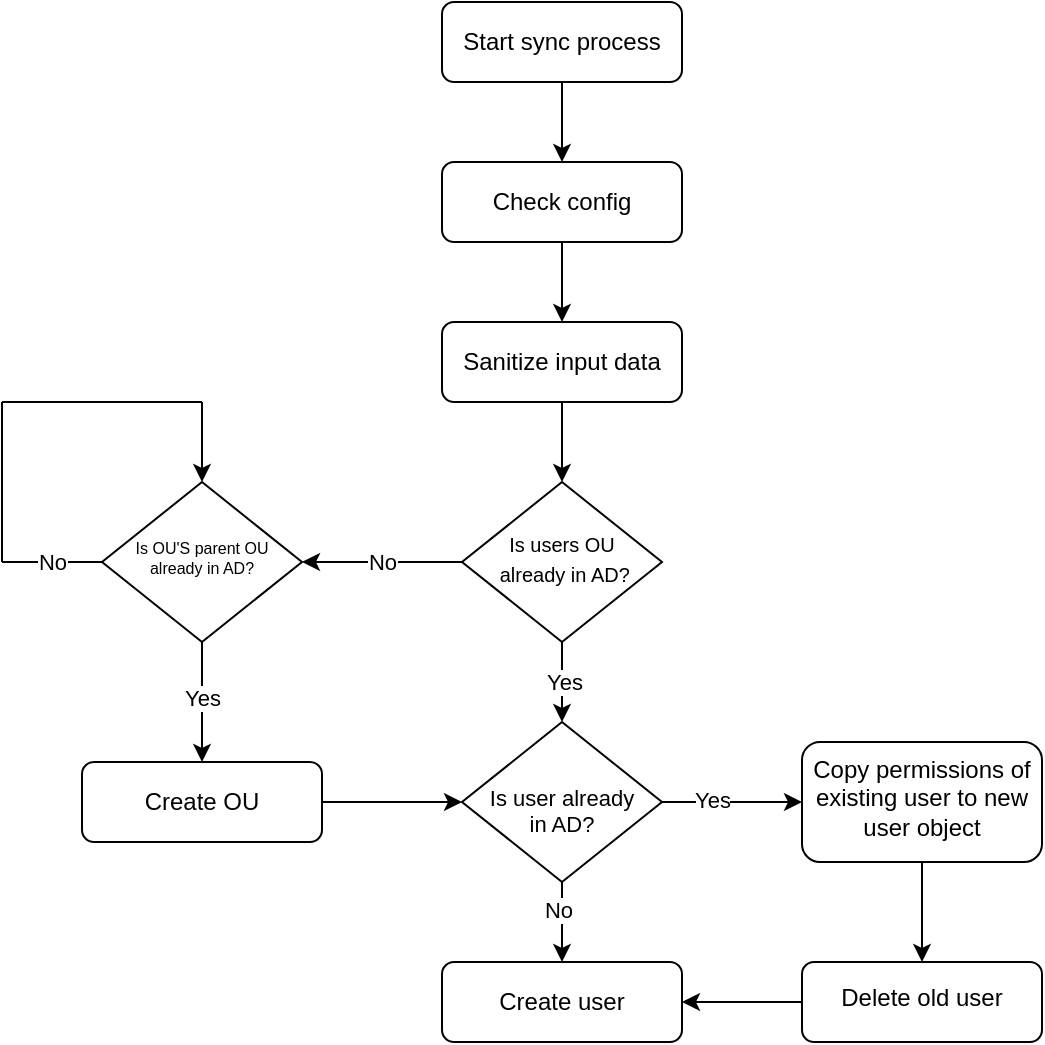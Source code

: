 <mxfile version="24.7.6">
  <diagram id="C5RBs43oDa-KdzZeNtuy" name="Page-1">
    <mxGraphModel dx="794" dy="515" grid="1" gridSize="10" guides="1" tooltips="1" connect="1" arrows="1" fold="1" page="1" pageScale="1" pageWidth="1169" pageHeight="827" math="0" shadow="0">
      <root>
        <mxCell id="WIyWlLk6GJQsqaUBKTNV-0" />
        <mxCell id="WIyWlLk6GJQsqaUBKTNV-1" parent="WIyWlLk6GJQsqaUBKTNV-0" />
        <mxCell id="E1JjQikFOwez6qDgKbT3-13" value="" style="edgeStyle=orthogonalEdgeStyle;rounded=0;orthogonalLoop=1;jettySize=auto;html=1;" parent="WIyWlLk6GJQsqaUBKTNV-1" source="WIyWlLk6GJQsqaUBKTNV-3" target="E1JjQikFOwez6qDgKbT3-12" edge="1">
          <mxGeometry relative="1" as="geometry" />
        </mxCell>
        <mxCell id="WIyWlLk6GJQsqaUBKTNV-3" value="Start sync process" style="rounded=1;whiteSpace=wrap;html=1;fontSize=12;glass=0;strokeWidth=1;shadow=0;" parent="WIyWlLk6GJQsqaUBKTNV-1" vertex="1">
          <mxGeometry x="550" y="20" width="120" height="40" as="geometry" />
        </mxCell>
        <mxCell id="5lyKl6DLMmzoOjCNzCt0-8" style="edgeStyle=orthogonalEdgeStyle;rounded=0;orthogonalLoop=1;jettySize=auto;html=1;entryX=0.5;entryY=0;entryDx=0;entryDy=0;" parent="WIyWlLk6GJQsqaUBKTNV-1" edge="1">
          <mxGeometry relative="1" as="geometry">
            <mxPoint x="610" y="190" as="sourcePoint" />
            <mxPoint x="610.0" y="260.0" as="targetPoint" />
          </mxGeometry>
        </mxCell>
        <mxCell id="5lyKl6DLMmzoOjCNzCt0-0" value="Sanitize input data" style="rounded=1;whiteSpace=wrap;html=1;fontSize=12;glass=0;strokeWidth=1;shadow=0;" parent="WIyWlLk6GJQsqaUBKTNV-1" vertex="1">
          <mxGeometry x="550" y="180" width="120" height="40" as="geometry" />
        </mxCell>
        <mxCell id="5lyKl6DLMmzoOjCNzCt0-17" value="No" style="edgeStyle=orthogonalEdgeStyle;rounded=0;orthogonalLoop=1;jettySize=auto;html=1;" parent="WIyWlLk6GJQsqaUBKTNV-1" source="5lyKl6DLMmzoOjCNzCt0-14" target="5lyKl6DLMmzoOjCNzCt0-16" edge="1">
          <mxGeometry relative="1" as="geometry" />
        </mxCell>
        <mxCell id="5lyKl6DLMmzoOjCNzCt0-32" value="" style="edgeStyle=orthogonalEdgeStyle;rounded=0;orthogonalLoop=1;jettySize=auto;html=1;" parent="WIyWlLk6GJQsqaUBKTNV-1" source="5lyKl6DLMmzoOjCNzCt0-14" edge="1">
          <mxGeometry relative="1" as="geometry">
            <mxPoint x="610" y="380" as="targetPoint" />
          </mxGeometry>
        </mxCell>
        <mxCell id="VKUWItF-dHO9J4EB_5Dz-0" value="&lt;div&gt;Yes&lt;/div&gt;" style="edgeLabel;html=1;align=center;verticalAlign=middle;resizable=0;points=[];" vertex="1" connectable="0" parent="5lyKl6DLMmzoOjCNzCt0-32">
          <mxGeometry x="0.158" y="2" relative="1" as="geometry">
            <mxPoint x="-2" y="-3" as="offset" />
          </mxGeometry>
        </mxCell>
        <mxCell id="5lyKl6DLMmzoOjCNzCt0-14" value="&lt;div&gt;&lt;font style=&quot;font-size: 10px;&quot;&gt;Is users OU&lt;/font&gt;&lt;/div&gt;&lt;div&gt;&lt;font style=&quot;font-size: 10px;&quot;&gt;&amp;nbsp;already in AD?&lt;/font&gt;&lt;/div&gt;" style="rhombus;whiteSpace=wrap;html=1;shadow=0;fontFamily=Helvetica;fontSize=12;align=center;strokeWidth=1;spacing=6;spacingTop=-4;" parent="WIyWlLk6GJQsqaUBKTNV-1" vertex="1">
          <mxGeometry x="560" y="260" width="100" height="80" as="geometry" />
        </mxCell>
        <mxCell id="5lyKl6DLMmzoOjCNzCt0-29" value="" style="edgeStyle=orthogonalEdgeStyle;rounded=0;orthogonalLoop=1;jettySize=auto;html=1;" parent="WIyWlLk6GJQsqaUBKTNV-1" source="5lyKl6DLMmzoOjCNzCt0-16" target="5lyKl6DLMmzoOjCNzCt0-28" edge="1">
          <mxGeometry relative="1" as="geometry" />
        </mxCell>
        <mxCell id="VKUWItF-dHO9J4EB_5Dz-1" value="Yes" style="edgeLabel;html=1;align=center;verticalAlign=middle;resizable=0;points=[];" vertex="1" connectable="0" parent="5lyKl6DLMmzoOjCNzCt0-29">
          <mxGeometry x="-0.067" y="3" relative="1" as="geometry">
            <mxPoint x="-3" as="offset" />
          </mxGeometry>
        </mxCell>
        <mxCell id="5lyKl6DLMmzoOjCNzCt0-16" value="&lt;div style=&quot;font-size: 8px;&quot;&gt;&lt;font style=&quot;font-size: 8px;&quot;&gt;Is OU&#39;S parent OU already in AD?&lt;/font&gt;&lt;/div&gt;" style="rhombus;whiteSpace=wrap;html=1;shadow=0;fontFamily=Helvetica;fontSize=12;align=center;strokeWidth=1;spacing=6;spacingTop=-4;" parent="WIyWlLk6GJQsqaUBKTNV-1" vertex="1">
          <mxGeometry x="380" y="260" width="100" height="80" as="geometry" />
        </mxCell>
        <mxCell id="5lyKl6DLMmzoOjCNzCt0-24" value="No" style="endArrow=none;html=1;rounded=0;" parent="WIyWlLk6GJQsqaUBKTNV-1" edge="1">
          <mxGeometry width="50" height="50" relative="1" as="geometry">
            <mxPoint x="330" y="300" as="sourcePoint" />
            <mxPoint x="380" y="300" as="targetPoint" />
          </mxGeometry>
        </mxCell>
        <mxCell id="5lyKl6DLMmzoOjCNzCt0-25" value="" style="endArrow=none;html=1;rounded=0;" parent="WIyWlLk6GJQsqaUBKTNV-1" edge="1">
          <mxGeometry width="50" height="50" relative="1" as="geometry">
            <mxPoint x="330" y="300" as="sourcePoint" />
            <mxPoint x="330" y="220" as="targetPoint" />
          </mxGeometry>
        </mxCell>
        <mxCell id="5lyKl6DLMmzoOjCNzCt0-26" value="" style="endArrow=none;html=1;rounded=0;" parent="WIyWlLk6GJQsqaUBKTNV-1" edge="1">
          <mxGeometry width="50" height="50" relative="1" as="geometry">
            <mxPoint x="430" y="220" as="sourcePoint" />
            <mxPoint x="330" y="220" as="targetPoint" />
          </mxGeometry>
        </mxCell>
        <mxCell id="5lyKl6DLMmzoOjCNzCt0-27" value="" style="edgeStyle=none;orthogonalLoop=1;jettySize=auto;html=1;rounded=0;entryX=0.5;entryY=0;entryDx=0;entryDy=0;" parent="WIyWlLk6GJQsqaUBKTNV-1" target="5lyKl6DLMmzoOjCNzCt0-16" edge="1">
          <mxGeometry width="100" relative="1" as="geometry">
            <mxPoint x="430" y="220" as="sourcePoint" />
            <mxPoint x="530" y="220" as="targetPoint" />
            <Array as="points" />
          </mxGeometry>
        </mxCell>
        <mxCell id="5lyKl6DLMmzoOjCNzCt0-33" style="edgeStyle=orthogonalEdgeStyle;rounded=0;orthogonalLoop=1;jettySize=auto;html=1;entryX=0;entryY=0.5;entryDx=0;entryDy=0;" parent="WIyWlLk6GJQsqaUBKTNV-1" source="5lyKl6DLMmzoOjCNzCt0-28" target="E1JjQikFOwez6qDgKbT3-5" edge="1">
          <mxGeometry relative="1" as="geometry">
            <mxPoint x="550" y="400" as="targetPoint" />
            <Array as="points" />
          </mxGeometry>
        </mxCell>
        <mxCell id="5lyKl6DLMmzoOjCNzCt0-28" value="Create OU" style="rounded=1;whiteSpace=wrap;html=1;fontSize=12;glass=0;strokeWidth=1;shadow=0;" parent="WIyWlLk6GJQsqaUBKTNV-1" vertex="1">
          <mxGeometry x="370" y="400" width="120" height="40" as="geometry" />
        </mxCell>
        <mxCell id="5lyKl6DLMmzoOjCNzCt0-42" value="" style="edgeStyle=orthogonalEdgeStyle;rounded=0;orthogonalLoop=1;jettySize=auto;html=1;exitX=0.5;exitY=1;exitDx=0;exitDy=0;" parent="WIyWlLk6GJQsqaUBKTNV-1" source="5lyKl6DLMmzoOjCNzCt0-37" target="5lyKl6DLMmzoOjCNzCt0-41" edge="1">
          <mxGeometry relative="1" as="geometry">
            <mxPoint x="775" y="460" as="sourcePoint" />
            <Array as="points" />
          </mxGeometry>
        </mxCell>
        <mxCell id="5lyKl6DLMmzoOjCNzCt0-37" value="Copy permissions of existing user to new user object" style="rounded=1;whiteSpace=wrap;html=1;shadow=0;strokeWidth=1;spacing=6;spacingTop=-4;" parent="WIyWlLk6GJQsqaUBKTNV-1" vertex="1">
          <mxGeometry x="730" y="390" width="120" height="60" as="geometry" />
        </mxCell>
        <mxCell id="E1JjQikFOwez6qDgKbT3-8" value="" style="edgeStyle=orthogonalEdgeStyle;rounded=0;orthogonalLoop=1;jettySize=auto;html=1;" parent="WIyWlLk6GJQsqaUBKTNV-1" source="5lyKl6DLMmzoOjCNzCt0-41" target="E1JjQikFOwez6qDgKbT3-6" edge="1">
          <mxGeometry relative="1" as="geometry" />
        </mxCell>
        <mxCell id="5lyKl6DLMmzoOjCNzCt0-41" value="Delete old user" style="rounded=1;whiteSpace=wrap;html=1;shadow=0;strokeWidth=1;spacing=6;spacingTop=-4;align=center;" parent="WIyWlLk6GJQsqaUBKTNV-1" vertex="1">
          <mxGeometry x="730" y="500" width="120" height="40" as="geometry" />
        </mxCell>
        <mxCell id="E1JjQikFOwez6qDgKbT3-7" value="" style="edgeStyle=orthogonalEdgeStyle;rounded=0;orthogonalLoop=1;jettySize=auto;html=1;" parent="WIyWlLk6GJQsqaUBKTNV-1" source="E1JjQikFOwez6qDgKbT3-5" target="E1JjQikFOwez6qDgKbT3-6" edge="1">
          <mxGeometry relative="1" as="geometry" />
        </mxCell>
        <mxCell id="E1JjQikFOwez6qDgKbT3-11" value="No" style="edgeLabel;html=1;align=center;verticalAlign=middle;resizable=0;points=[];" parent="E1JjQikFOwez6qDgKbT3-7" vertex="1" connectable="0">
          <mxGeometry x="-0.329" y="-2" relative="1" as="geometry">
            <mxPoint as="offset" />
          </mxGeometry>
        </mxCell>
        <mxCell id="E1JjQikFOwez6qDgKbT3-9" value="" style="edgeStyle=orthogonalEdgeStyle;rounded=0;orthogonalLoop=1;jettySize=auto;html=1;" parent="WIyWlLk6GJQsqaUBKTNV-1" source="E1JjQikFOwez6qDgKbT3-5" target="5lyKl6DLMmzoOjCNzCt0-37" edge="1">
          <mxGeometry relative="1" as="geometry" />
        </mxCell>
        <mxCell id="E1JjQikFOwez6qDgKbT3-10" value="Yes" style="edgeLabel;html=1;align=center;verticalAlign=middle;resizable=0;points=[];" parent="E1JjQikFOwez6qDgKbT3-9" vertex="1" connectable="0">
          <mxGeometry x="-0.286" y="1" relative="1" as="geometry">
            <mxPoint as="offset" />
          </mxGeometry>
        </mxCell>
        <mxCell id="E1JjQikFOwez6qDgKbT3-5" value="&lt;div style=&quot;font-size: 11px;&quot;&gt;&lt;br&gt;&lt;/div&gt;&lt;div style=&quot;font-size: 11px;&quot;&gt;Is user already&lt;/div&gt;&lt;div style=&quot;font-size: 11px;&quot;&gt;in AD?&lt;br&gt;&lt;/div&gt;" style="rhombus;whiteSpace=wrap;html=1;shadow=0;fontFamily=Helvetica;fontSize=12;align=center;strokeWidth=1;spacing=6;spacingTop=-4;" parent="WIyWlLk6GJQsqaUBKTNV-1" vertex="1">
          <mxGeometry x="560" y="380" width="100" height="80" as="geometry" />
        </mxCell>
        <mxCell id="E1JjQikFOwez6qDgKbT3-6" value="Create user" style="rounded=1;whiteSpace=wrap;html=1;fontSize=12;glass=0;strokeWidth=1;shadow=0;" parent="WIyWlLk6GJQsqaUBKTNV-1" vertex="1">
          <mxGeometry x="550" y="500" width="120" height="40" as="geometry" />
        </mxCell>
        <mxCell id="E1JjQikFOwez6qDgKbT3-15" style="edgeStyle=orthogonalEdgeStyle;rounded=0;orthogonalLoop=1;jettySize=auto;html=1;entryX=0.5;entryY=0;entryDx=0;entryDy=0;" parent="WIyWlLk6GJQsqaUBKTNV-1" source="E1JjQikFOwez6qDgKbT3-12" target="5lyKl6DLMmzoOjCNzCt0-0" edge="1">
          <mxGeometry relative="1" as="geometry" />
        </mxCell>
        <mxCell id="E1JjQikFOwez6qDgKbT3-12" value="Check config" style="rounded=1;whiteSpace=wrap;html=1;fontSize=12;glass=0;strokeWidth=1;shadow=0;" parent="WIyWlLk6GJQsqaUBKTNV-1" vertex="1">
          <mxGeometry x="550" y="100" width="120" height="40" as="geometry" />
        </mxCell>
      </root>
    </mxGraphModel>
  </diagram>
</mxfile>
